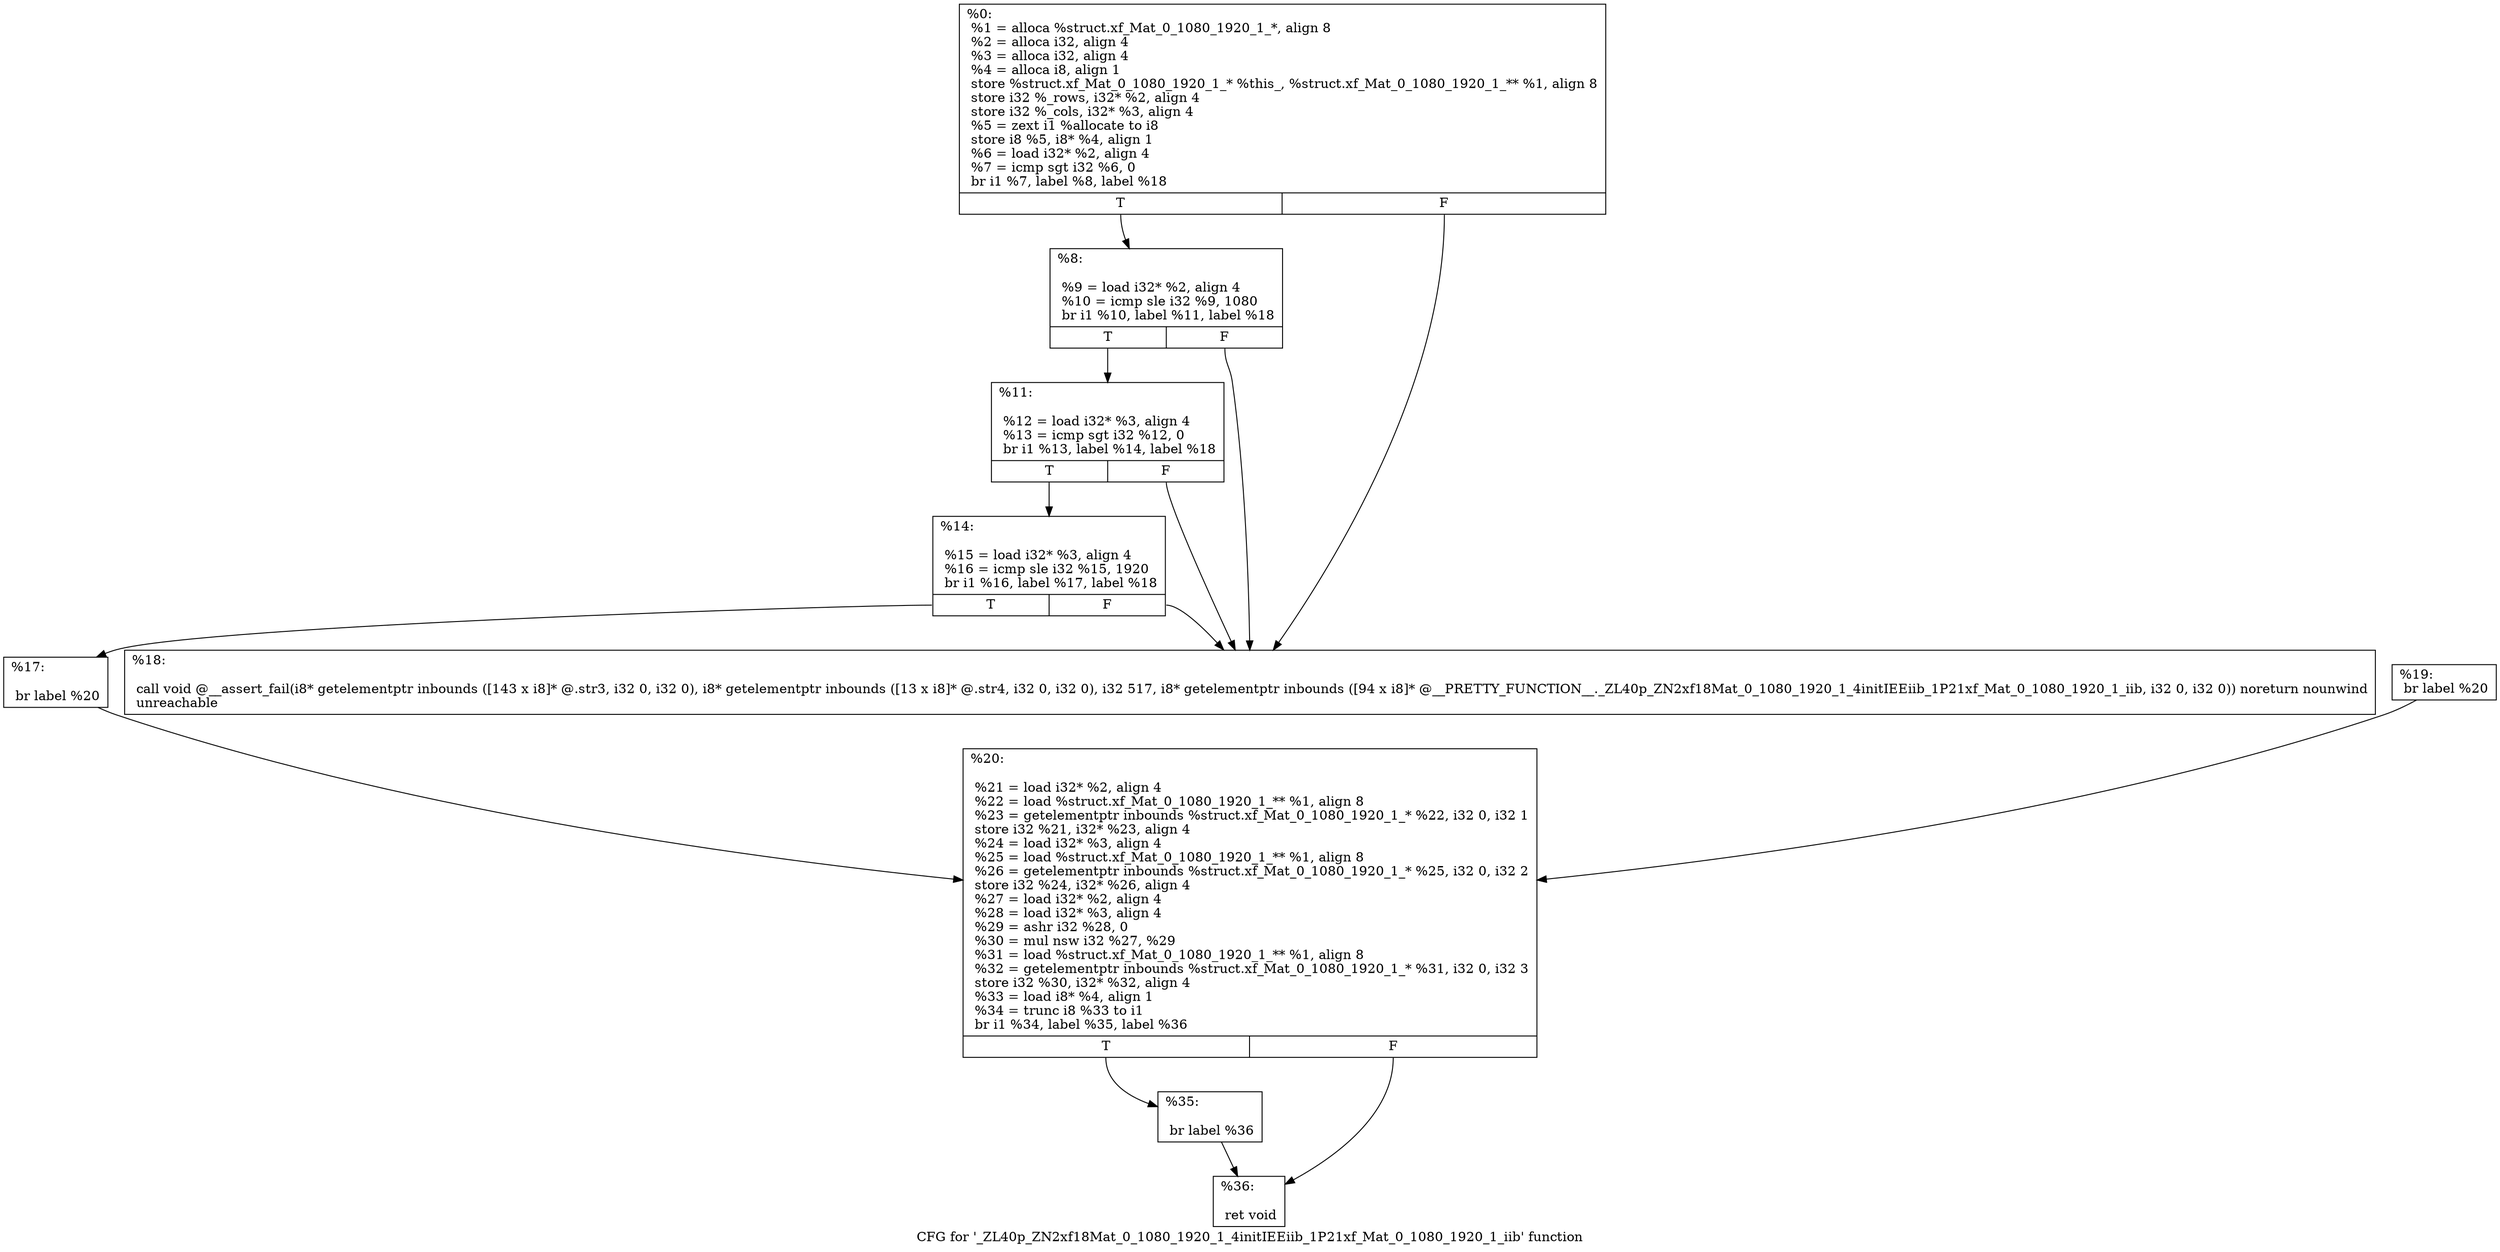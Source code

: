 digraph "CFG for '_ZL40p_ZN2xf18Mat_0_1080_1920_1_4initIEEiib_1P21xf_Mat_0_1080_1920_1_iib' function" {
	label="CFG for '_ZL40p_ZN2xf18Mat_0_1080_1920_1_4initIEEiib_1P21xf_Mat_0_1080_1920_1_iib' function";

	Node0x1925c10 [shape=record,label="{%0:\l  %1 = alloca %struct.xf_Mat_0_1080_1920_1_*, align 8\l  %2 = alloca i32, align 4\l  %3 = alloca i32, align 4\l  %4 = alloca i8, align 1\l  store %struct.xf_Mat_0_1080_1920_1_* %this_, %struct.xf_Mat_0_1080_1920_1_** %1, align 8\l  store i32 %_rows, i32* %2, align 4\l  store i32 %_cols, i32* %3, align 4\l  %5 = zext i1 %allocate to i8\l  store i8 %5, i8* %4, align 1\l  %6 = load i32* %2, align 4\l  %7 = icmp sgt i32 %6, 0\l  br i1 %7, label %8, label %18\l|{<s0>T|<s1>F}}"];
	Node0x1925c10:s0 -> Node0x1926240;
	Node0x1925c10:s1 -> Node0x19262a0;
	Node0x1926240 [shape=record,label="{%8:\l\l  %9 = load i32* %2, align 4\l  %10 = icmp sle i32 %9, 1080\l  br i1 %10, label %11, label %18\l|{<s0>T|<s1>F}}"];
	Node0x1926240:s0 -> Node0x1926550;
	Node0x1926240:s1 -> Node0x19262a0;
	Node0x1926550 [shape=record,label="{%11:\l\l  %12 = load i32* %3, align 4\l  %13 = icmp sgt i32 %12, 0\l  br i1 %13, label %14, label %18\l|{<s0>T|<s1>F}}"];
	Node0x1926550:s0 -> Node0x1926770;
	Node0x1926550:s1 -> Node0x19262a0;
	Node0x1926770 [shape=record,label="{%14:\l\l  %15 = load i32* %3, align 4\l  %16 = icmp sle i32 %15, 1920\l  br i1 %16, label %17, label %18\l|{<s0>T|<s1>F}}"];
	Node0x1926770:s0 -> Node0x1926990;
	Node0x1926770:s1 -> Node0x19262a0;
	Node0x1926990 [shape=record,label="{%17:\l\l  br label %20\l}"];
	Node0x1926990 -> Node0x1926aa0;
	Node0x19262a0 [shape=record,label="{%18:\l\l  call void @__assert_fail(i8* getelementptr inbounds ([143 x i8]* @.str3, i32 0, i32 0), i8* getelementptr inbounds ([13 x i8]* @.str4, i32 0, i32 0), i32 517, i8* getelementptr inbounds ([94 x i8]* @__PRETTY_FUNCTION__._ZL40p_ZN2xf18Mat_0_1080_1920_1_4initIEEiib_1P21xf_Mat_0_1080_1920_1_iib, i32 0, i32 0)) noreturn nounwind\l  unreachable\l}"];
	Node0x1926fe0 [shape=record,label="{%19:                                                  \l  br label %20\l}"];
	Node0x1926fe0 -> Node0x1926aa0;
	Node0x1926aa0 [shape=record,label="{%20:\l\l  %21 = load i32* %2, align 4\l  %22 = load %struct.xf_Mat_0_1080_1920_1_** %1, align 8\l  %23 = getelementptr inbounds %struct.xf_Mat_0_1080_1920_1_* %22, i32 0, i32 1\l  store i32 %21, i32* %23, align 4\l  %24 = load i32* %3, align 4\l  %25 = load %struct.xf_Mat_0_1080_1920_1_** %1, align 8\l  %26 = getelementptr inbounds %struct.xf_Mat_0_1080_1920_1_* %25, i32 0, i32 2\l  store i32 %24, i32* %26, align 4\l  %27 = load i32* %2, align 4\l  %28 = load i32* %3, align 4\l  %29 = ashr i32 %28, 0\l  %30 = mul nsw i32 %27, %29\l  %31 = load %struct.xf_Mat_0_1080_1920_1_** %1, align 8\l  %32 = getelementptr inbounds %struct.xf_Mat_0_1080_1920_1_* %31, i32 0, i32 3\l  store i32 %30, i32* %32, align 4\l  %33 = load i8* %4, align 1\l  %34 = trunc i8 %33 to i1\l  br i1 %34, label %35, label %36\l|{<s0>T|<s1>F}}"];
	Node0x1926aa0:s0 -> Node0x1927a70;
	Node0x1926aa0:s1 -> Node0x1927ad0;
	Node0x1927a70 [shape=record,label="{%35:\l\l  br label %36\l}"];
	Node0x1927a70 -> Node0x1927ad0;
	Node0x1927ad0 [shape=record,label="{%36:\l\l  ret void\l}"];
}
